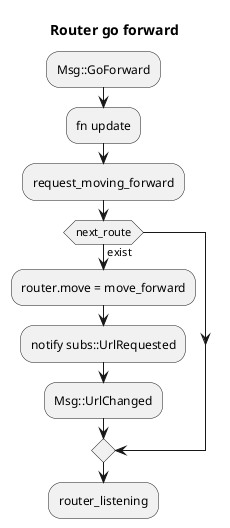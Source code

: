 @startuml

title Router go forward

:Msg::GoForward;

:fn update;

:request_moving_forward;

if(next_route) then (exist)
    :router.move = move_forward;
    :notify subs::UrlRequested;
    :Msg::UrlChanged;
endif
:router_listening;
@enduml

